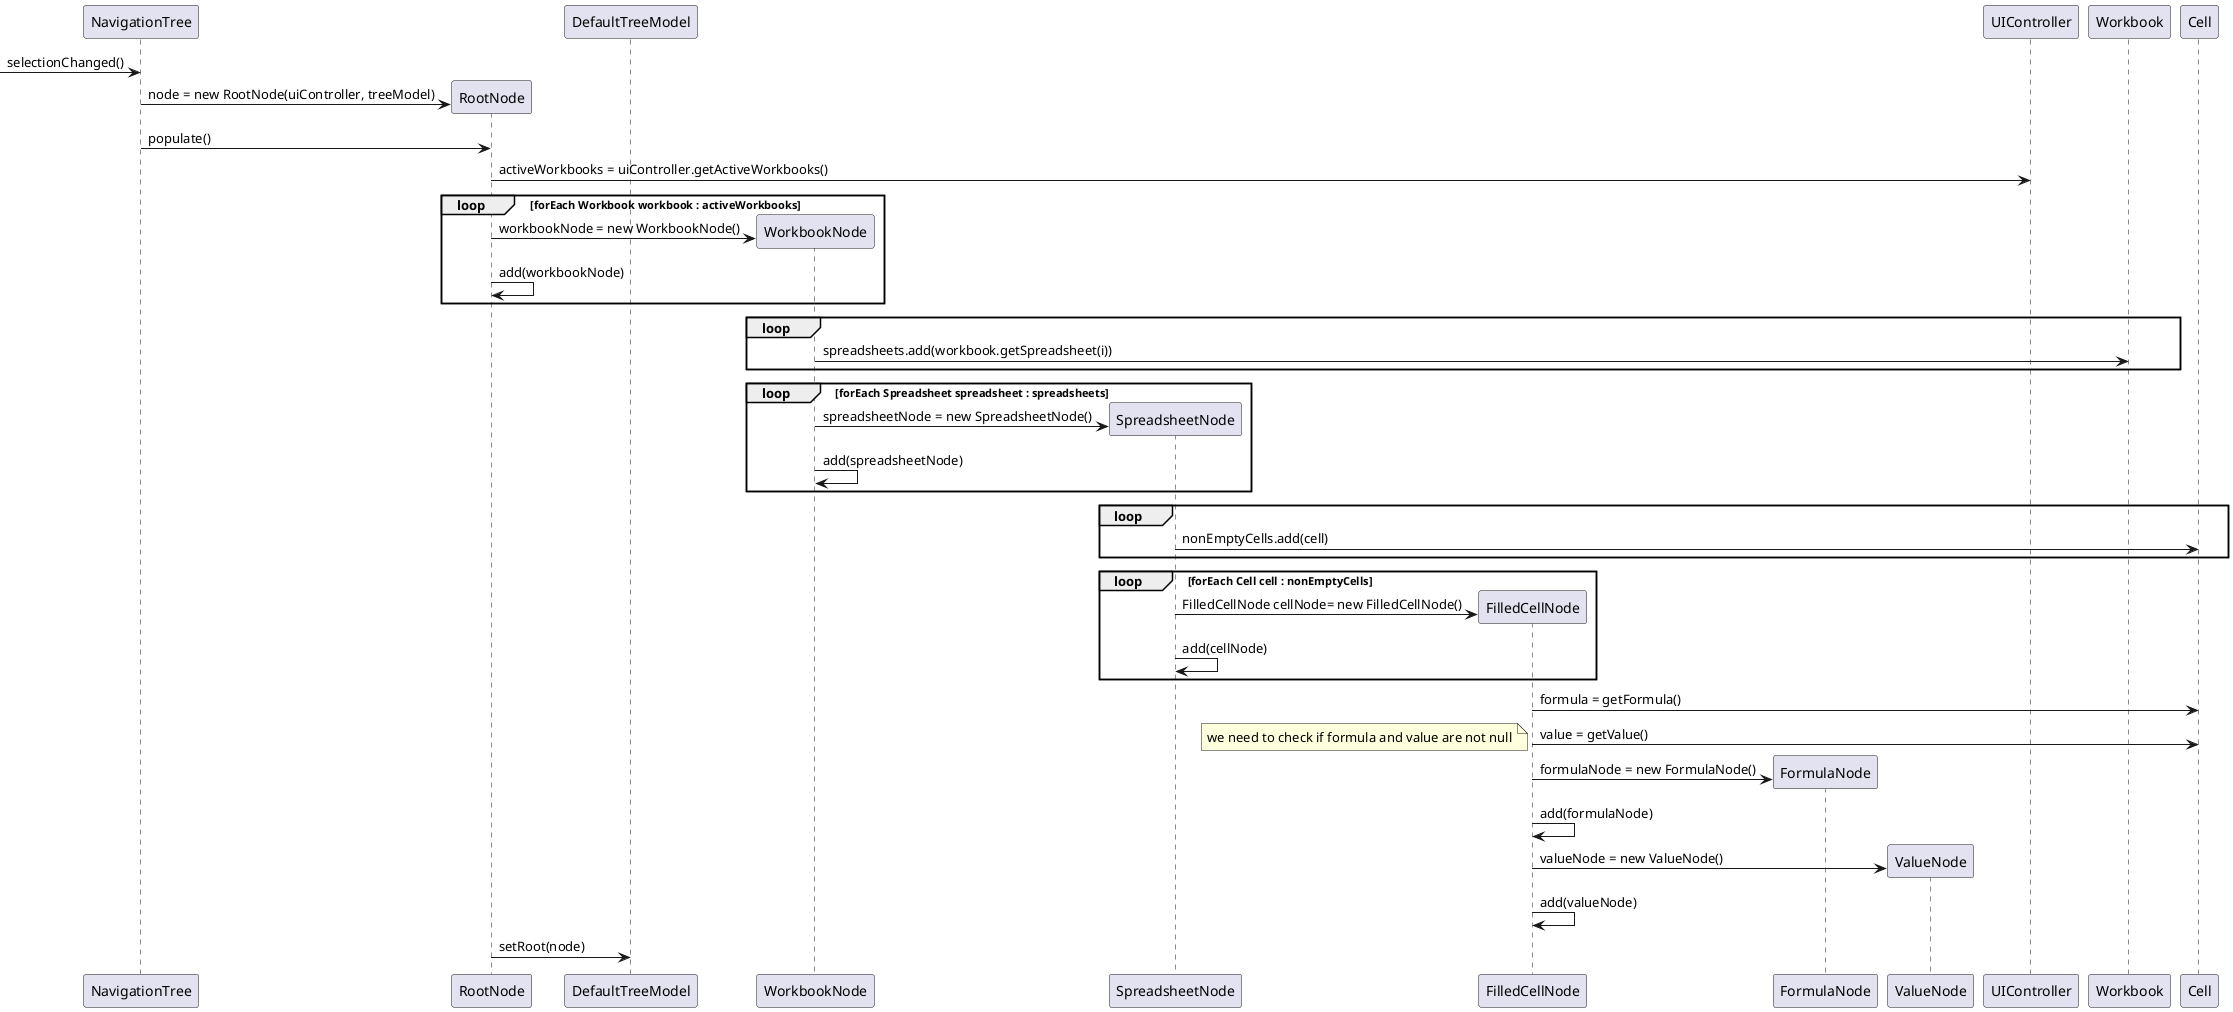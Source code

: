 @startuml core04_1_design1.png
skinparam packageStyle rect
skinparam defaultFontName FG Virgil
skinparam shadowing false

participant "NavigationTree" as nav
participant "RootNode" as root
participant "DefaultTreeModel" as dtm
participant "WorkbookNode" as wnode
participant "SpreadsheetNode" as snode
participant "FilledCellNode" as fcnode
participant "FormulaNode" as fnode
participant "ValueNode" as vnode
participant "UIController" as ui

-> nav : selectionChanged()
create root
nav -> root : node = new RootNode(uiController, treeModel)
nav -> root : populate()
root -> ui : activeWorkbooks = uiController.getActiveWorkbooks()
loop forEach Workbook workbook : activeWorkbooks
create wnode
root -> wnode : workbookNode = new WorkbookNode()
root -> root : add(workbookNode)
end
loop
wnode -> Workbook : spreadsheets.add(workbook.getSpreadsheet(i))
end
loop forEach Spreadsheet spreadsheet : spreadsheets
create snode
wnode -> snode : spreadsheetNode = new SpreadsheetNode()
wnode -> wnode : add(spreadsheetNode)
end
loop
snode -> Cell : nonEmptyCells.add(cell)
end
loop forEach Cell cell : nonEmptyCells
create fcnode
snode -> fcnode : FilledCellNode cellNode= new FilledCellNode()
snode -> snode : add(cellNode)
end

fcnode -> Cell : formula = getFormula()
fcnode -> Cell : value = getValue()
note left: we need to check if formula and value are not null
create fnode
fcnode -> fnode : formulaNode = new FormulaNode()
fcnode -> fcnode : add(formulaNode)
create vnode
fcnode -> vnode : valueNode = new ValueNode()
fcnode -> fcnode : add(valueNode)
root -> dtm : setRoot(node)


@enduml
